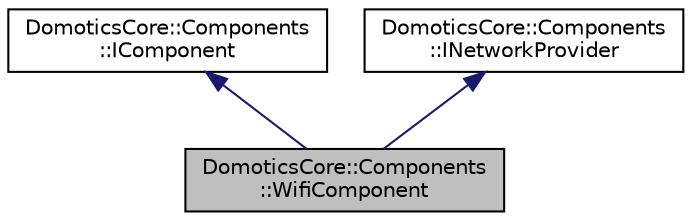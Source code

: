 digraph "DomoticsCore::Components::WifiComponent"
{
 // LATEX_PDF_SIZE
  edge [fontname="Helvetica",fontsize="10",labelfontname="Helvetica",labelfontsize="10"];
  node [fontname="Helvetica",fontsize="10",shape=record];
  Node1 [label="DomoticsCore::Components\l::WifiComponent",height=0.2,width=0.4,color="black", fillcolor="grey75", style="filled", fontcolor="black",tooltip="Manages WiFi connectivity for ESP32, including STA/AP modes and async scanning."];
  Node2 -> Node1 [dir="back",color="midnightblue",fontsize="10",style="solid",fontname="Helvetica"];
  Node2 [label="DomoticsCore::Components\l::IComponent",height=0.2,width=0.4,color="black", fillcolor="white", style="filled",URL="$classDomoticsCore_1_1Components_1_1IComponent.html",tooltip="Base interface for all DomoticsCore components Provides lifecycle management, dependency resolution,..."];
  Node3 -> Node1 [dir="back",color="midnightblue",fontsize="10",style="solid",fontname="Helvetica"];
  Node3 [label="DomoticsCore::Components\l::INetworkProvider",height=0.2,width=0.4,color="black", fillcolor="white", style="filled",URL="$classDomoticsCore_1_1Components_1_1INetworkProvider.html",tooltip="Network provider interface for abstracting network connectivity Allows WebUI and other components to ..."];
}
